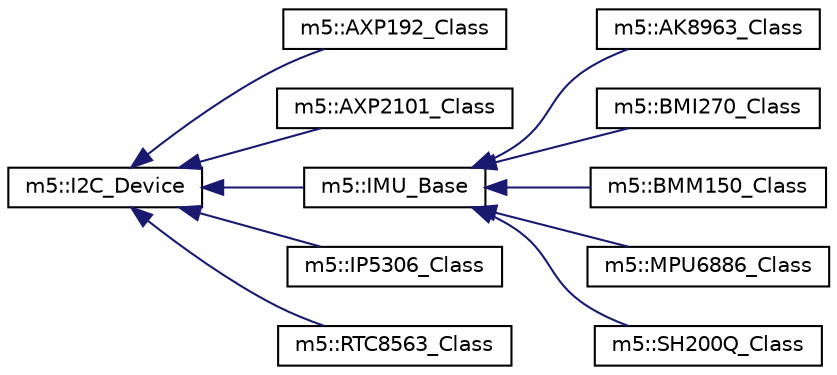 digraph "Graphical Class Hierarchy"
{
 // LATEX_PDF_SIZE
  edge [fontname="Helvetica",fontsize="10",labelfontname="Helvetica",labelfontsize="10"];
  node [fontname="Helvetica",fontsize="10",shape=record];
  rankdir="LR";
  Node0 [label="m5::I2C_Device",height=0.2,width=0.4,color="black", fillcolor="white", style="filled",URL="$classm5_1_1I2C__Device.html",tooltip=" "];
  Node0 -> Node1 [dir="back",color="midnightblue",fontsize="10",style="solid",fontname="Helvetica"];
  Node1 [label="m5::AXP192_Class",height=0.2,width=0.4,color="black", fillcolor="white", style="filled",URL="$classm5_1_1AXP192__Class.html",tooltip=" "];
  Node0 -> Node2 [dir="back",color="midnightblue",fontsize="10",style="solid",fontname="Helvetica"];
  Node2 [label="m5::AXP2101_Class",height=0.2,width=0.4,color="black", fillcolor="white", style="filled",URL="$classm5_1_1AXP2101__Class.html",tooltip=" "];
  Node0 -> Node3 [dir="back",color="midnightblue",fontsize="10",style="solid",fontname="Helvetica"];
  Node3 [label="m5::IMU_Base",height=0.2,width=0.4,color="black", fillcolor="white", style="filled",URL="$classm5_1_1IMU__Base.html",tooltip=" "];
  Node3 -> Node4 [dir="back",color="midnightblue",fontsize="10",style="solid",fontname="Helvetica"];
  Node4 [label="m5::AK8963_Class",height=0.2,width=0.4,color="black", fillcolor="white", style="filled",URL="$classm5_1_1AK8963__Class.html",tooltip=" "];
  Node3 -> Node5 [dir="back",color="midnightblue",fontsize="10",style="solid",fontname="Helvetica"];
  Node5 [label="m5::BMI270_Class",height=0.2,width=0.4,color="black", fillcolor="white", style="filled",URL="$classm5_1_1BMI270__Class.html",tooltip=" "];
  Node3 -> Node6 [dir="back",color="midnightblue",fontsize="10",style="solid",fontname="Helvetica"];
  Node6 [label="m5::BMM150_Class",height=0.2,width=0.4,color="black", fillcolor="white", style="filled",URL="$classm5_1_1BMM150__Class.html",tooltip=" "];
  Node3 -> Node7 [dir="back",color="midnightblue",fontsize="10",style="solid",fontname="Helvetica"];
  Node7 [label="m5::MPU6886_Class",height=0.2,width=0.4,color="black", fillcolor="white", style="filled",URL="$classm5_1_1MPU6886__Class.html",tooltip=" "];
  Node3 -> Node8 [dir="back",color="midnightblue",fontsize="10",style="solid",fontname="Helvetica"];
  Node8 [label="m5::SH200Q_Class",height=0.2,width=0.4,color="black", fillcolor="white", style="filled",URL="$classm5_1_1SH200Q__Class.html",tooltip=" "];
  Node0 -> Node9 [dir="back",color="midnightblue",fontsize="10",style="solid",fontname="Helvetica"];
  Node9 [label="m5::IP5306_Class",height=0.2,width=0.4,color="black", fillcolor="white", style="filled",URL="$classm5_1_1IP5306__Class.html",tooltip=" "];
  Node0 -> Node10 [dir="back",color="midnightblue",fontsize="10",style="solid",fontname="Helvetica"];
  Node10 [label="m5::RTC8563_Class",height=0.2,width=0.4,color="black", fillcolor="white", style="filled",URL="$classm5_1_1RTC8563__Class.html",tooltip=" "];
}
